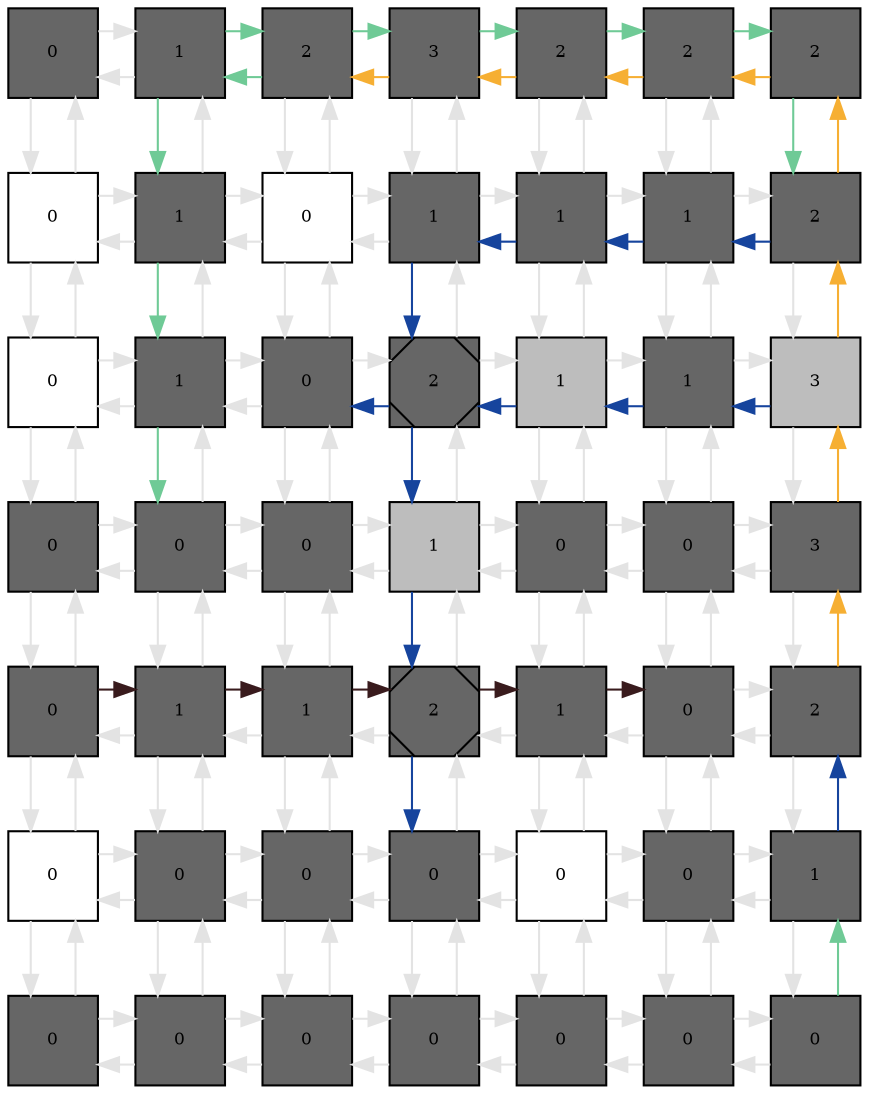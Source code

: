 digraph layout  {
rankdir=TB;
splines=ortho;
node [fixedsize=false, style=filled, width="0.6"];
edge [constraint=false];
0 [fillcolor="#666666", fontsize=8, label=0, shape=square, tooltip="name:  PIP2 ,\nin_degree: 2,\nout_degree: 2"];
1 [fillcolor="#666666", fontsize=8, label=1, shape=square, tooltip="name:  PIP3 ,\nin_degree: 3,\nout_degree: 3"];
2 [fillcolor="#666666", fontsize=8, label=2, shape=square, tooltip="name:  GFR ,\nin_degree: 3,\nout_degree: 3"];
3 [fillcolor="#666666", fontsize=8, label=3, shape=square, tooltip="name:  IkB ,\nin_degree: 3,\nout_degree: 3"];
4 [fillcolor="#666666", fontsize=8, label=2, shape=square, tooltip="name:  NFkB ,\nin_degree: 3,\nout_degree: 3"];
5 [fillcolor="#666666", fontsize=8, label=2, shape=square, tooltip="name:  A20 ,\nin_degree: 3,\nout_degree: 3"];
6 [fillcolor="#666666", fontsize=8, label=2, shape=square, tooltip="name:  NIK ,\nin_degree: 2,\nout_degree: 2"];
7 [fillcolor="#FFFFFF", fontsize=8, label=0, shape=square, tooltip="name: None,\nin_degree: 3,\nout_degree: 3"];
8 [fillcolor="#666666", fontsize=8, label=1, shape=square, tooltip="name:  PI3K ,\nin_degree: 4,\nout_degree: 4"];
9 [fillcolor="#FFFFFF", fontsize=8, label=0, shape=square, tooltip="name: None,\nin_degree: 4,\nout_degree: 4"];
10 [fillcolor="#666666", fontsize=8, label=1, shape=square, tooltip="name:  IKK ,\nin_degree: 4,\nout_degree: 4"];
11 [fillcolor="#666666", fontsize=8, label=1, shape=square, tooltip="name:  PTEN ,\nin_degree: 4,\nout_degree: 4"];
12 [fillcolor="#666666", fontsize=8, label=1, shape=square, tooltip="name:  BclX ,\nin_degree: 4,\nout_degree: 4"];
13 [fillcolor="#666666", fontsize=8, label=2, shape=square, tooltip="name:  AKT ,\nin_degree: 3,\nout_degree: 3"];
14 [fillcolor="#FFFFFF", fontsize=8, label=0, shape=square, tooltip="name: None,\nin_degree: 3,\nout_degree: 3"];
15 [fillcolor="#666666", fontsize=8, label=1, shape=square, tooltip="name:  Cas12 ,\nin_degree: 4,\nout_degree: 4"];
16 [fillcolor="#666666", fontsize=8, label=0, shape=square, tooltip="name:  APC ,\nin_degree: 4,\nout_degree: 4"];
17 [fillcolor="#666666", fontsize=8, label=2, shape=Msquare, tooltip="name:  Cas9 ,\nin_degree: 4,\nout_degree: 4"];
18 [fillcolor="#bdbdbd", fontsize=8, label=1, shape=square, tooltip="name: None,\nin_degree: 4,\nout_degree: 4"];
19 [fillcolor="#666666", fontsize=8, label=1, shape=square, tooltip="name:  BAD ,\nin_degree: 4,\nout_degree: 4"];
20 [fillcolor="#bdbdbd", fontsize=8, label=3, shape=square, tooltip="name: None,\nin_degree: 3,\nout_degree: 3"];
21 [fillcolor="#666666", fontsize=8, label=0, shape=square, tooltip="name:  cFLIP ,\nin_degree: 3,\nout_degree: 3"];
22 [fillcolor="#666666", fontsize=8, label=0, shape=square, tooltip="name:  IAP ,\nin_degree: 4,\nout_degree: 4"];
23 [fillcolor="#666666", fontsize=8, label=0, shape=square, tooltip="name:  Cas3_dummy ,\nin_degree: 4,\nout_degree: 4"];
24 [fillcolor="#bdbdbd", fontsize=8, label=1, shape=square, tooltip="name: None,\nin_degree: 4,\nout_degree: 4"];
25 [fillcolor="#666666", fontsize=8, label=0, shape=square, tooltip="name:  DNADamageEvent ,\nin_degree: 4,\nout_degree: 4"];
26 [fillcolor="#666666", fontsize=8, label=0, shape=square, tooltip="name:  p53 ,\nin_degree: 4,\nout_degree: 4"];
27 [fillcolor="#666666", fontsize=8, label=3, shape=square, tooltip="name:  Mdm2 ,\nin_degree: 3,\nout_degree: 3"];
28 [fillcolor="#666666", fontsize=8, label=0, shape=square, tooltip="name:  Cas8 ,\nin_degree: 3,\nout_degree: 3"];
29 [fillcolor="#666666", fontsize=8, label=1, shape=square, tooltip="name:  Cas7 ,\nin_degree: 4,\nout_degree: 4"];
30 [fillcolor="#666666", fontsize=8, label=1, shape=square, tooltip="name:  Cas6 ,\nin_degree: 4,\nout_degree: 4"];
31 [fillcolor="#666666", fontsize=8, label=2, shape=Msquare, tooltip="name:  Cas3 ,\nin_degree: 4,\nout_degree: 4"];
32 [fillcolor="#666666", fontsize=8, label=1, shape=square, tooltip="name:  Mito ,\nin_degree: 4,\nout_degree: 4"];
33 [fillcolor="#666666", fontsize=8, label=0, shape=square, tooltip="name:  BID ,\nin_degree: 4,\nout_degree: 4"];
34 [fillcolor="#666666", fontsize=8, label=2, shape=square, tooltip="name:  GF ,\nin_degree: 3,\nout_degree: 3"];
35 [fillcolor="#FFFFFF", fontsize=8, label=0, shape=square, tooltip="name: None,\nin_degree: 3,\nout_degree: 3"];
36 [fillcolor="#666666", fontsize=8, label=0, shape=square, tooltip="name:  TRAF ,\nin_degree: 4,\nout_degree: 4"];
37 [fillcolor="#666666", fontsize=8, label=0, shape=square, tooltip="name:  MEKK1 ,\nin_degree: 4,\nout_degree: 4"];
38 [fillcolor="#666666", fontsize=8, label=0, shape=square, tooltip="name:  JNKK ,\nin_degree: 4,\nout_degree: 4"];
39 [fillcolor="#FFFFFF", fontsize=8, label=0, shape=square, tooltip="name: None,\nin_degree: 4,\nout_degree: 4"];
40 [fillcolor="#666666", fontsize=8, label=0, shape=square, tooltip="name:  JNK ,\nin_degree: 4,\nout_degree: 4"];
41 [fillcolor="#666666", fontsize=8, label=1, shape=square, tooltip="name:  Apaf1 ,\nin_degree: 3,\nout_degree: 3"];
42 [fillcolor="#666666", fontsize=8, label=0, shape=square, tooltip="name:  FADD ,\nin_degree: 2,\nout_degree: 2"];
43 [fillcolor="#666666", fontsize=8, label=0, shape=square, tooltip="name:  TRADD ,\nin_degree: 3,\nout_degree: 3"];
44 [fillcolor="#666666", fontsize=8, label=0, shape=square, tooltip="name:  TNFR1 ,\nin_degree: 3,\nout_degree: 3"];
45 [fillcolor="#666666", fontsize=8, label=0, shape=square, tooltip="name:  TNF ,\nin_degree: 3,\nout_degree: 3"];
46 [fillcolor="#666666", fontsize=8, label=0, shape=square, tooltip="name:  TNFR2 ,\nin_degree: 3,\nout_degree: 3"];
47 [fillcolor="#666666", fontsize=8, label=0, shape=square, tooltip="name:  RIP ,\nin_degree: 3,\nout_degree: 3"];
48 [fillcolor="#666666", fontsize=8, label=0, shape=square, tooltip="name:  TRAF2 ,\nin_degree: 2,\nout_degree: 2"];
0 -> 1  [color=grey89, style="penwidth(0.1)", tooltip=" ", weight=1];
0 -> 7  [color=grey89, style="penwidth(0.1)", tooltip=" ", weight=1];
1 -> 0  [color=grey89, style="penwidth(0.1)", tooltip=" ", weight=1];
1 -> 2  [color="#6FCA96", style="penwidth(0.1)", tooltip="1( PIP3 ) to 13( AKT )", weight=1];
1 -> 8  [color="#6FCA96", style="penwidth(0.1)", tooltip="4( NFkB ) to 22( IAP )", weight=1];
2 -> 1  [color="#6FCA96", style="penwidth(0.1)", tooltip="4( NFkB ) to 22( IAP )", weight=1];
2 -> 3  [color="#6FCA96", style="penwidth(0.1)", tooltip="1( PIP3 ) to 13( AKT )", weight=1];
2 -> 9  [color=grey89, style="penwidth(0.1)", tooltip=" ", weight=1];
3 -> 2  [color="#F6AF33", style="penwidth(0.1)", tooltip="34( GF ) to 2( GFR )", weight=1];
3 -> 4  [color="#6FCA96", style="penwidth(0.1)", tooltip="1( PIP3 ) to 13( AKT )", weight=1];
3 -> 10  [color=grey89, style="penwidth(0.1)", tooltip=" ", weight=1];
4 -> 3  [color="#F6AF33", style="penwidth(0.1)", tooltip="34( GF ) to 2( GFR )", weight=1];
4 -> 5  [color="#6FCA96", style="penwidth(0.1)", tooltip="1( PIP3 ) to 13( AKT )", weight=1];
4 -> 11  [color=grey89, style="penwidth(0.1)", tooltip=" ", weight=1];
5 -> 4  [color="#F6AF33", style="penwidth(0.1)", tooltip="34( GF ) to 2( GFR )", weight=1];
5 -> 6  [color="#6FCA96", style="penwidth(0.1)", tooltip="1( PIP3 ) to 13( AKT )", weight=1];
5 -> 12  [color=grey89, style="penwidth(0.1)", tooltip=" ", weight=1];
6 -> 5  [color="#F6AF33", style="penwidth(0.1)", tooltip="34( GF ) to 2( GFR )", weight=1];
6 -> 13  [color="#6FCA96", style="penwidth(0.1)", tooltip="1( PIP3 ) to 13( AKT )", weight=1];
7 -> 0  [color=grey89, style="penwidth(0.1)", tooltip=" ", weight=1];
7 -> 8  [color=grey89, style="penwidth(0.1)", tooltip=" ", weight=1];
7 -> 14  [color=grey89, style="penwidth(0.1)", tooltip=" ", weight=1];
8 -> 1  [color=grey89, style="penwidth(0.1)", tooltip=" ", weight=1];
8 -> 7  [color=grey89, style="penwidth(0.1)", tooltip=" ", weight=1];
8 -> 9  [color=grey89, style="penwidth(0.1)", tooltip=" ", weight=1];
8 -> 15  [color="#6FCA96", style="penwidth(0.1)", tooltip="4( NFkB ) to 22( IAP )", weight=1];
9 -> 2  [color=grey89, style="penwidth(0.1)", tooltip=" ", weight=1];
9 -> 8  [color=grey89, style="penwidth(0.1)", tooltip=" ", weight=1];
9 -> 10  [color=grey89, style="penwidth(0.1)", tooltip=" ", weight=1];
9 -> 16  [color=grey89, style="penwidth(0.1)", tooltip=" ", weight=1];
10 -> 3  [color=grey89, style="penwidth(0.1)", tooltip=" ", weight=1];
10 -> 9  [color=grey89, style="penwidth(0.1)", tooltip=" ", weight=1];
10 -> 11  [color=grey89, style="penwidth(0.1)", tooltip=" ", weight=1];
10 -> 17  [color="#16449D", style="penwidth(0.1)", tooltip="13( AKT ) to 38( JNKK )", weight=1];
11 -> 4  [color=grey89, style="penwidth(0.1)", tooltip=" ", weight=1];
11 -> 10  [color="#16449D", style="penwidth(0.1)", tooltip="13( AKT ) to 38( JNKK )", weight=1];
11 -> 12  [color=grey89, style="penwidth(0.1)", tooltip=" ", weight=1];
11 -> 18  [color=grey89, style="penwidth(0.1)", tooltip=" ", weight=1];
12 -> 5  [color=grey89, style="penwidth(0.1)", tooltip=" ", weight=1];
12 -> 11  [color="#16449D", style="penwidth(0.1)", tooltip="13( AKT ) to 38( JNKK )", weight=1];
12 -> 13  [color=grey89, style="penwidth(0.1)", tooltip=" ", weight=1];
12 -> 19  [color=grey89, style="penwidth(0.1)", tooltip=" ", weight=1];
13 -> 6  [color="#F6AF33", style="penwidth(0.1)", tooltip="34( GF ) to 2( GFR )", weight=1];
13 -> 12  [color="#16449D", style="penwidth(0.1)", tooltip="13( AKT ) to 38( JNKK )", weight=1];
13 -> 20  [color=grey89, style="penwidth(0.1)", tooltip=" ", weight=1];
14 -> 7  [color=grey89, style="penwidth(0.1)", tooltip=" ", weight=1];
14 -> 15  [color=grey89, style="penwidth(0.1)", tooltip=" ", weight=1];
14 -> 21  [color=grey89, style="penwidth(0.1)", tooltip=" ", weight=1];
15 -> 8  [color=grey89, style="penwidth(0.1)", tooltip=" ", weight=1];
15 -> 14  [color=grey89, style="penwidth(0.1)", tooltip=" ", weight=1];
15 -> 16  [color=grey89, style="penwidth(0.1)", tooltip=" ", weight=1];
15 -> 22  [color="#6FCA96", style="penwidth(0.1)", tooltip="4( NFkB ) to 22( IAP )", weight=1];
16 -> 9  [color=grey89, style="penwidth(0.1)", tooltip=" ", weight=1];
16 -> 15  [color=grey89, style="penwidth(0.1)", tooltip=" ", weight=1];
16 -> 17  [color=grey89, style="penwidth(0.1)", tooltip=" ", weight=1];
16 -> 23  [color=grey89, style="penwidth(0.1)", tooltip=" ", weight=1];
17 -> 10  [color=grey89, style="penwidth(0.1)", tooltip=" ", weight=1];
17 -> 16  [color="#16449D", style="penwidth(0.1)", tooltip="41( Apaf1 ) to 16( APC )", weight=1];
17 -> 18  [color=grey89, style="penwidth(0.1)", tooltip=" ", weight=1];
17 -> 24  [color="#16449D", style="penwidth(0.1)", tooltip="13( AKT ) to 38( JNKK )", weight=1];
18 -> 11  [color=grey89, style="penwidth(0.1)", tooltip=" ", weight=1];
18 -> 17  [color="#16449D", style="penwidth(0.1)", tooltip="41( Apaf1 ) to 16( APC )", weight=1];
18 -> 19  [color=grey89, style="penwidth(0.1)", tooltip=" ", weight=1];
18 -> 25  [color=grey89, style="penwidth(0.1)", tooltip=" ", weight=1];
19 -> 12  [color=grey89, style="penwidth(0.1)", tooltip=" ", weight=1];
19 -> 18  [color="#16449D", style="penwidth(0.1)", tooltip="41( Apaf1 ) to 16( APC )", weight=1];
19 -> 20  [color=grey89, style="penwidth(0.1)", tooltip=" ", weight=1];
19 -> 26  [color=grey89, style="penwidth(0.1)", tooltip=" ", weight=1];
20 -> 13  [color="#F6AF33", style="penwidth(0.1)", tooltip="34( GF ) to 2( GFR )", weight=1];
20 -> 19  [color="#16449D", style="penwidth(0.1)", tooltip="41( Apaf1 ) to 16( APC )", weight=1];
20 -> 27  [color=grey89, style="penwidth(0.1)", tooltip=" ", weight=1];
21 -> 14  [color=grey89, style="penwidth(0.1)", tooltip=" ", weight=1];
21 -> 22  [color=grey89, style="penwidth(0.1)", tooltip=" ", weight=1];
21 -> 28  [color=grey89, style="penwidth(0.1)", tooltip=" ", weight=1];
22 -> 15  [color=grey89, style="penwidth(0.1)", tooltip=" ", weight=1];
22 -> 21  [color=grey89, style="penwidth(0.1)", tooltip=" ", weight=1];
22 -> 23  [color=grey89, style="penwidth(0.1)", tooltip=" ", weight=1];
22 -> 29  [color=grey89, style="penwidth(0.1)", tooltip=" ", weight=1];
23 -> 16  [color=grey89, style="penwidth(0.1)", tooltip=" ", weight=1];
23 -> 22  [color=grey89, style="penwidth(0.1)", tooltip=" ", weight=1];
23 -> 24  [color=grey89, style="penwidth(0.1)", tooltip=" ", weight=1];
23 -> 30  [color=grey89, style="penwidth(0.1)", tooltip=" ", weight=1];
24 -> 17  [color=grey89, style="penwidth(0.1)", tooltip=" ", weight=1];
24 -> 23  [color=grey89, style="penwidth(0.1)", tooltip=" ", weight=1];
24 -> 25  [color=grey89, style="penwidth(0.1)", tooltip=" ", weight=1];
24 -> 31  [color="#16449D", style="penwidth(0.1)", tooltip="13( AKT ) to 38( JNKK )", weight=1];
25 -> 18  [color=grey89, style="penwidth(0.1)", tooltip=" ", weight=1];
25 -> 24  [color=grey89, style="penwidth(0.1)", tooltip=" ", weight=1];
25 -> 26  [color=grey89, style="penwidth(0.1)", tooltip=" ", weight=1];
25 -> 32  [color=grey89, style="penwidth(0.1)", tooltip=" ", weight=1];
26 -> 19  [color=grey89, style="penwidth(0.1)", tooltip=" ", weight=1];
26 -> 25  [color=grey89, style="penwidth(0.1)", tooltip=" ", weight=1];
26 -> 27  [color=grey89, style="penwidth(0.1)", tooltip=" ", weight=1];
26 -> 33  [color=grey89, style="penwidth(0.1)", tooltip=" ", weight=1];
27 -> 20  [color="#F6AF33", style="penwidth(0.1)", tooltip="34( GF ) to 2( GFR )", weight=1];
27 -> 26  [color=grey89, style="penwidth(0.1)", tooltip=" ", weight=1];
27 -> 34  [color=grey89, style="penwidth(0.1)", tooltip=" ", weight=1];
28 -> 21  [color=grey89, style="penwidth(0.1)", tooltip=" ", weight=1];
28 -> 29  [color="#391B1D", style="penwidth(0.1)", tooltip="28( Cas8 ) to 33( BID )", weight=1];
28 -> 35  [color=grey89, style="penwidth(0.1)", tooltip=" ", weight=1];
29 -> 22  [color=grey89, style="penwidth(0.1)", tooltip=" ", weight=1];
29 -> 28  [color=grey89, style="penwidth(0.1)", tooltip=" ", weight=1];
29 -> 30  [color="#391B1D", style="penwidth(0.1)", tooltip="28( Cas8 ) to 33( BID )", weight=1];
29 -> 36  [color=grey89, style="penwidth(0.1)", tooltip=" ", weight=1];
30 -> 23  [color=grey89, style="penwidth(0.1)", tooltip=" ", weight=1];
30 -> 29  [color=grey89, style="penwidth(0.1)", tooltip=" ", weight=1];
30 -> 31  [color="#391B1D", style="penwidth(0.1)", tooltip="28( Cas8 ) to 33( BID )", weight=1];
30 -> 37  [color=grey89, style="penwidth(0.1)", tooltip=" ", weight=1];
31 -> 24  [color=grey89, style="penwidth(0.1)", tooltip=" ", weight=1];
31 -> 30  [color=grey89, style="penwidth(0.1)", tooltip=" ", weight=1];
31 -> 32  [color="#391B1D", style="penwidth(0.1)", tooltip="28( Cas8 ) to 33( BID )", weight=1];
31 -> 38  [color="#16449D", style="penwidth(0.1)", tooltip="13( AKT ) to 38( JNKK )", weight=1];
32 -> 25  [color=grey89, style="penwidth(0.1)", tooltip=" ", weight=1];
32 -> 31  [color=grey89, style="penwidth(0.1)", tooltip=" ", weight=1];
32 -> 33  [color="#391B1D", style="penwidth(0.1)", tooltip="28( Cas8 ) to 33( BID )", weight=1];
32 -> 39  [color=grey89, style="penwidth(0.1)", tooltip=" ", weight=1];
33 -> 26  [color=grey89, style="penwidth(0.1)", tooltip=" ", weight=1];
33 -> 32  [color=grey89, style="penwidth(0.1)", tooltip=" ", weight=1];
33 -> 34  [color=grey89, style="penwidth(0.1)", tooltip=" ", weight=1];
33 -> 40  [color=grey89, style="penwidth(0.1)", tooltip=" ", weight=1];
34 -> 27  [color="#F6AF33", style="penwidth(0.1)", tooltip="34( GF ) to 2( GFR )", weight=1];
34 -> 33  [color=grey89, style="penwidth(0.1)", tooltip=" ", weight=1];
34 -> 41  [color=grey89, style="penwidth(0.1)", tooltip=" ", weight=1];
35 -> 28  [color=grey89, style="penwidth(0.1)", tooltip=" ", weight=1];
35 -> 36  [color=grey89, style="penwidth(0.1)", tooltip=" ", weight=1];
35 -> 42  [color=grey89, style="penwidth(0.1)", tooltip=" ", weight=1];
36 -> 29  [color=grey89, style="penwidth(0.1)", tooltip=" ", weight=1];
36 -> 35  [color=grey89, style="penwidth(0.1)", tooltip=" ", weight=1];
36 -> 37  [color=grey89, style="penwidth(0.1)", tooltip=" ", weight=1];
36 -> 43  [color=grey89, style="penwidth(0.1)", tooltip=" ", weight=1];
37 -> 30  [color=grey89, style="penwidth(0.1)", tooltip=" ", weight=1];
37 -> 36  [color=grey89, style="penwidth(0.1)", tooltip=" ", weight=1];
37 -> 38  [color=grey89, style="penwidth(0.1)", tooltip=" ", weight=1];
37 -> 44  [color=grey89, style="penwidth(0.1)", tooltip=" ", weight=1];
38 -> 31  [color=grey89, style="penwidth(0.1)", tooltip=" ", weight=1];
38 -> 37  [color=grey89, style="penwidth(0.1)", tooltip=" ", weight=1];
38 -> 39  [color=grey89, style="penwidth(0.1)", tooltip=" ", weight=1];
38 -> 45  [color=grey89, style="penwidth(0.1)", tooltip=" ", weight=1];
39 -> 32  [color=grey89, style="penwidth(0.1)", tooltip=" ", weight=1];
39 -> 38  [color=grey89, style="penwidth(0.1)", tooltip=" ", weight=1];
39 -> 40  [color=grey89, style="penwidth(0.1)", tooltip=" ", weight=1];
39 -> 46  [color=grey89, style="penwidth(0.1)", tooltip=" ", weight=1];
40 -> 33  [color=grey89, style="penwidth(0.1)", tooltip=" ", weight=1];
40 -> 39  [color=grey89, style="penwidth(0.1)", tooltip=" ", weight=1];
40 -> 41  [color=grey89, style="penwidth(0.1)", tooltip=" ", weight=1];
40 -> 47  [color=grey89, style="penwidth(0.1)", tooltip=" ", weight=1];
41 -> 34  [color="#16449D", style="penwidth(0.1)", tooltip="41( Apaf1 ) to 16( APC )", weight=1];
41 -> 40  [color=grey89, style="penwidth(0.1)", tooltip=" ", weight=1];
41 -> 48  [color=grey89, style="penwidth(0.1)", tooltip=" ", weight=1];
42 -> 35  [color=grey89, style="penwidth(0.1)", tooltip=" ", weight=1];
42 -> 43  [color=grey89, style="penwidth(0.1)", tooltip=" ", weight=1];
43 -> 36  [color=grey89, style="penwidth(0.1)", tooltip=" ", weight=1];
43 -> 42  [color=grey89, style="penwidth(0.1)", tooltip=" ", weight=1];
43 -> 44  [color=grey89, style="penwidth(0.1)", tooltip=" ", weight=1];
44 -> 37  [color=grey89, style="penwidth(0.1)", tooltip=" ", weight=1];
44 -> 43  [color=grey89, style="penwidth(0.1)", tooltip=" ", weight=1];
44 -> 45  [color=grey89, style="penwidth(0.1)", tooltip=" ", weight=1];
45 -> 38  [color=grey89, style="penwidth(0.1)", tooltip=" ", weight=1];
45 -> 44  [color=grey89, style="penwidth(0.1)", tooltip=" ", weight=1];
45 -> 46  [color=grey89, style="penwidth(0.1)", tooltip=" ", weight=1];
46 -> 39  [color=grey89, style="penwidth(0.1)", tooltip=" ", weight=1];
46 -> 45  [color=grey89, style="penwidth(0.1)", tooltip=" ", weight=1];
46 -> 47  [color=grey89, style="penwidth(0.1)", tooltip=" ", weight=1];
47 -> 40  [color=grey89, style="penwidth(0.1)", tooltip=" ", weight=1];
47 -> 46  [color=grey89, style="penwidth(0.1)", tooltip=" ", weight=1];
47 -> 48  [color=grey89, style="penwidth(0.1)", tooltip=" ", weight=1];
48 -> 41  [color="#6FCA96", style="penwidth(0.1)", tooltip="48( TRAF2 ) to 6( NIK )", weight=1];
48 -> 47  [color=grey89, style="penwidth(0.1)", tooltip=" ", weight=1];
edge [constraint=true, style=invis];

0 -> 7 -> 14 -> 21 -> 28 -> 35 -> 42;
1 -> 8 -> 15 -> 22 -> 29 -> 36 -> 43;
2 -> 9 -> 16 -> 23 -> 30 -> 37 -> 44;
3 -> 10 -> 17 -> 24 -> 31 -> 38 -> 45;
4 -> 11 -> 18 -> 25 -> 32 -> 39 -> 46;
5 -> 12 -> 19 -> 26 -> 33 -> 40 -> 47;
6 -> 13 -> 20 -> 27 -> 34 -> 41 -> 48;
rank = same {0 -> 1 -> 2 -> 3 -> 4 -> 5 -> 6};
rank = same {7 -> 8 -> 9 -> 10 -> 11 -> 12 -> 13};
rank = same {14 -> 15 -> 16 -> 17 -> 18 -> 19 -> 20};
rank = same {21 -> 22 -> 23 -> 24 -> 25 -> 26 -> 27};
rank = same {28 -> 29 -> 30 -> 31 -> 32 -> 33 -> 34};
rank = same {35 -> 36 -> 37 -> 38 -> 39 -> 40 -> 41};
rank = same {42 -> 43 -> 44 -> 45 -> 46 -> 47 -> 48};
}